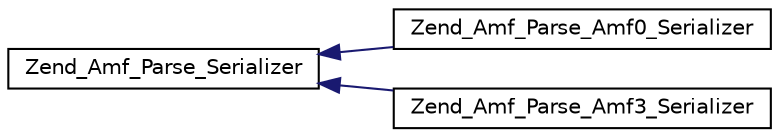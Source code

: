 digraph G
{
  edge [fontname="Helvetica",fontsize="10",labelfontname="Helvetica",labelfontsize="10"];
  node [fontname="Helvetica",fontsize="10",shape=record];
  rankdir="LR";
  Node1 [label="Zend_Amf_Parse_Serializer",height=0.2,width=0.4,color="black", fillcolor="white", style="filled",URL="$class_zend___amf___parse___serializer.html"];
  Node1 -> Node2 [dir="back",color="midnightblue",fontsize="10",style="solid",fontname="Helvetica"];
  Node2 [label="Zend_Amf_Parse_Amf0_Serializer",height=0.2,width=0.4,color="black", fillcolor="white", style="filled",URL="$class_zend___amf___parse___amf0___serializer.html"];
  Node1 -> Node3 [dir="back",color="midnightblue",fontsize="10",style="solid",fontname="Helvetica"];
  Node3 [label="Zend_Amf_Parse_Amf3_Serializer",height=0.2,width=0.4,color="black", fillcolor="white", style="filled",URL="$class_zend___amf___parse___amf3___serializer.html"];
}
